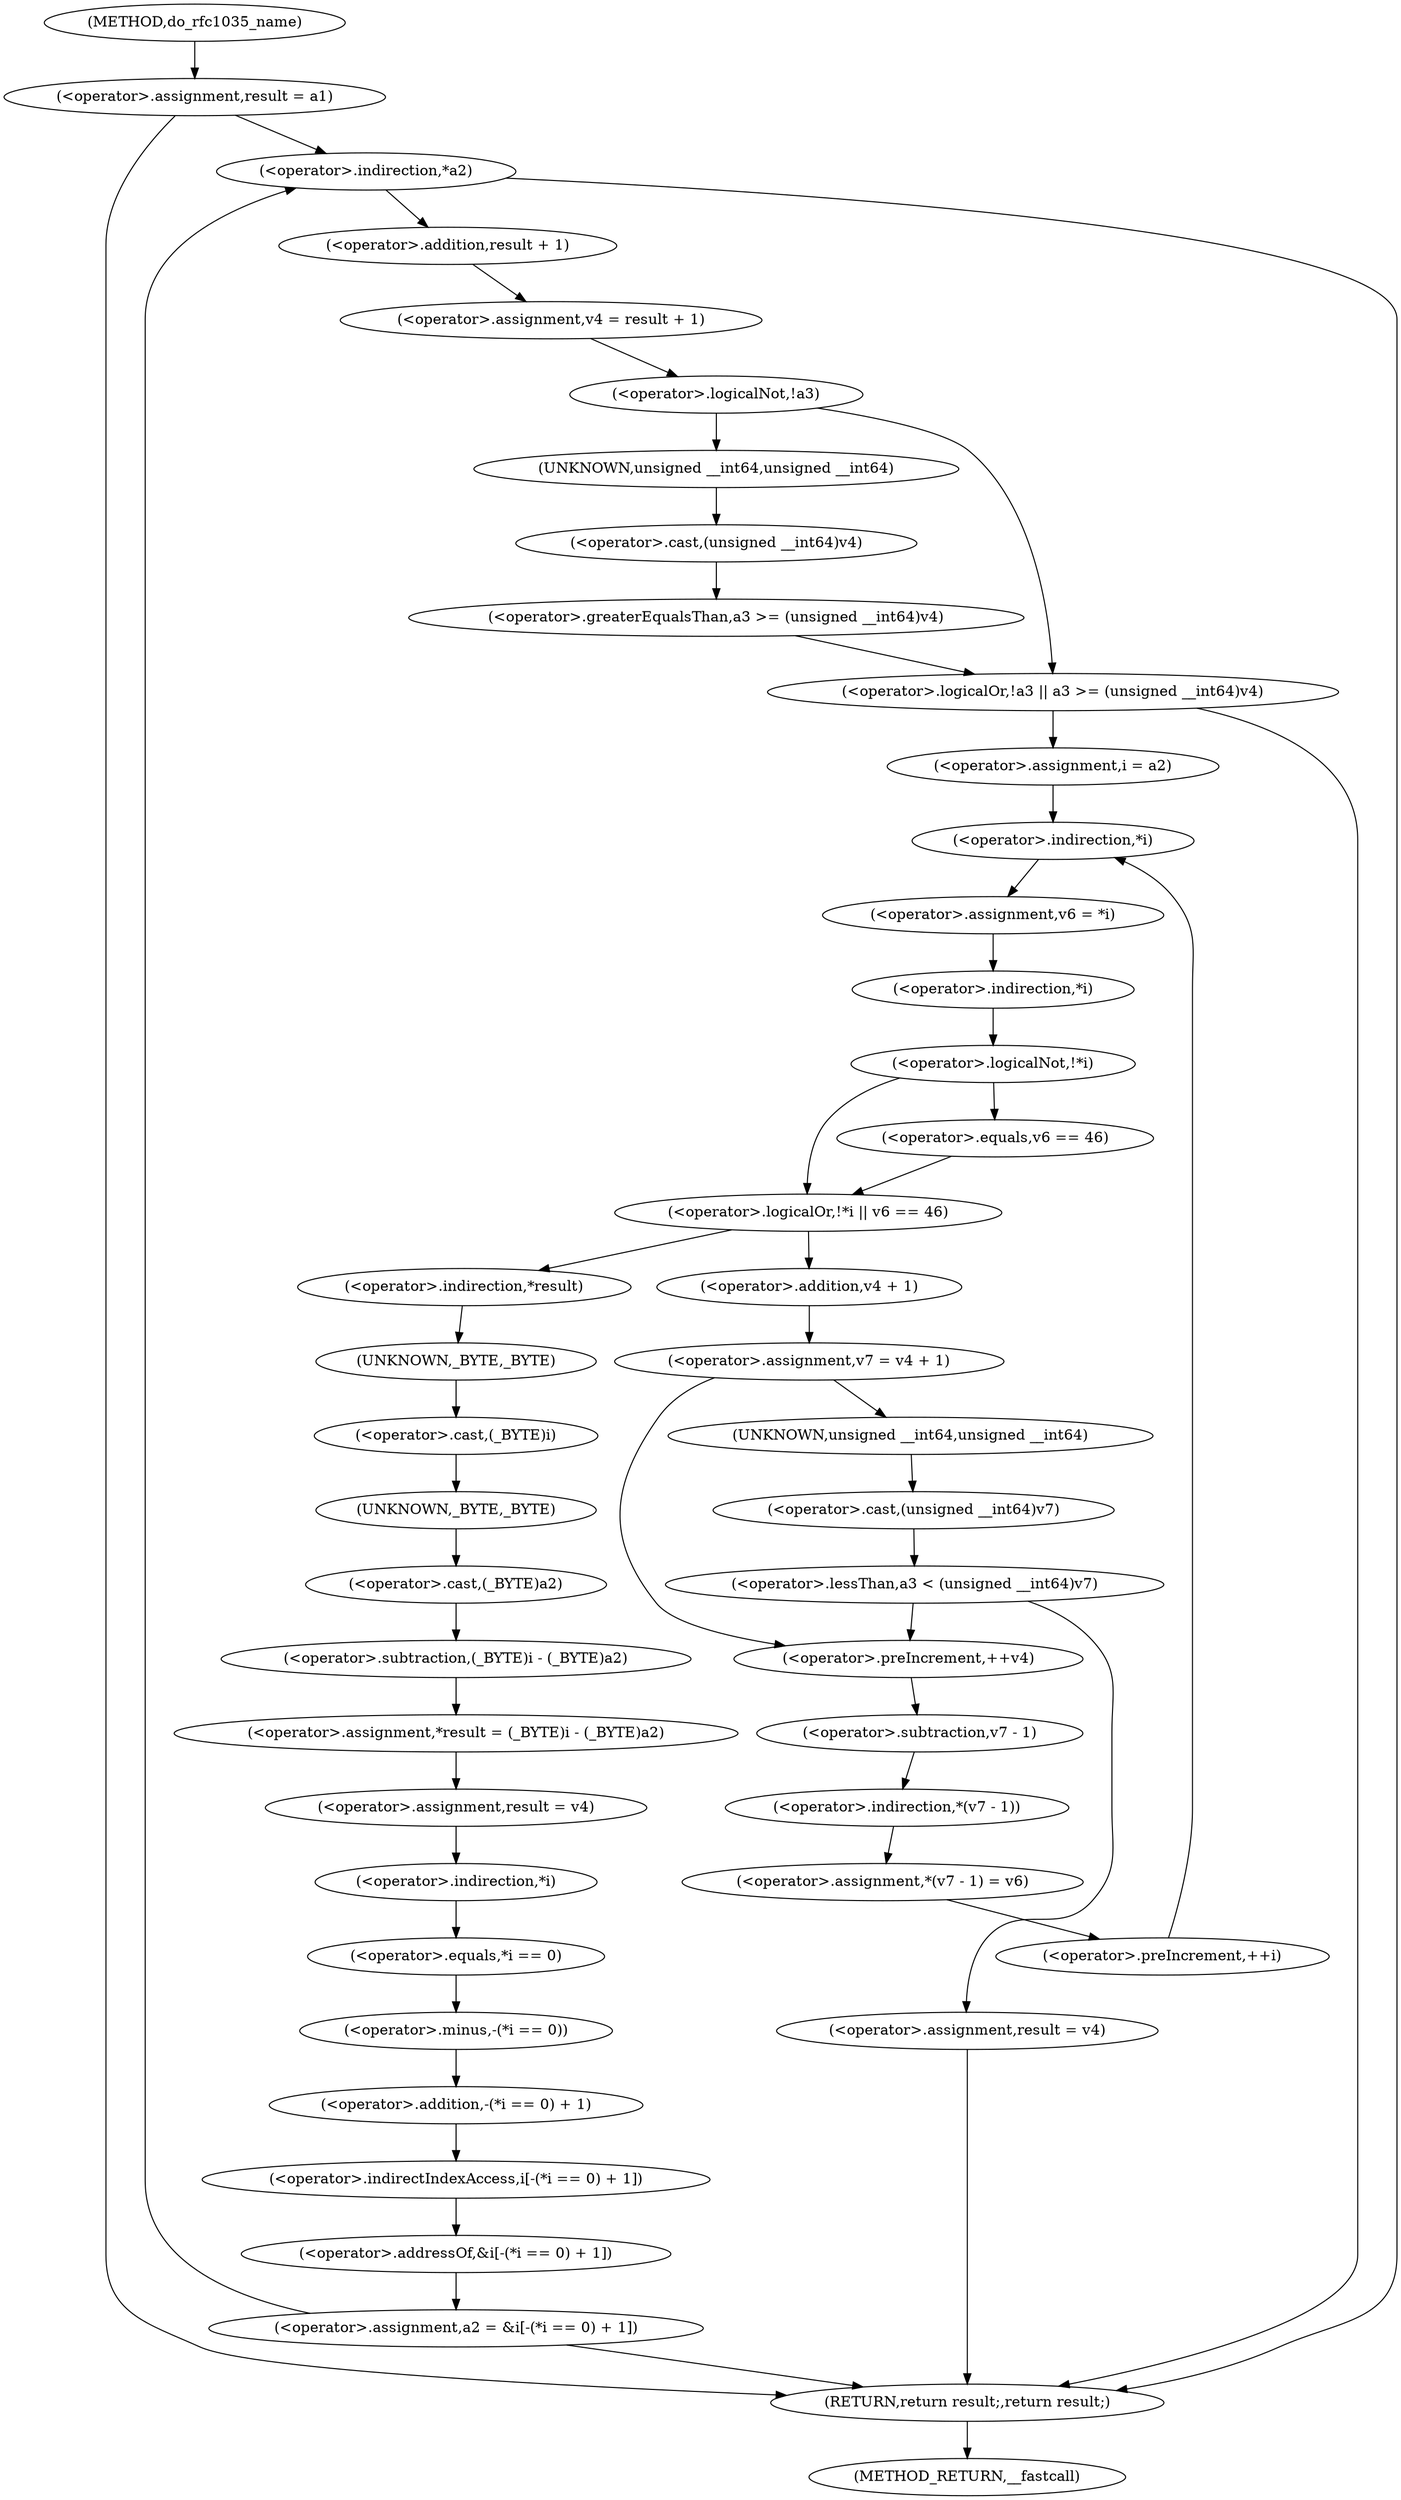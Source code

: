 digraph do_rfc1035_name {  
"1000116" [label = "(<operator>.assignment,result = a1)" ]
"1000124" [label = "(<operator>.indirection,*a2)" ]
"1000127" [label = "(<operator>.assignment,v4 = result + 1)" ]
"1000129" [label = "(<operator>.addition,result + 1)" ]
"1000133" [label = "(<operator>.logicalOr,!a3 || a3 >= (unsigned __int64)v4)" ]
"1000134" [label = "(<operator>.logicalNot,!a3)" ]
"1000136" [label = "(<operator>.greaterEqualsThan,a3 >= (unsigned __int64)v4)" ]
"1000138" [label = "(<operator>.cast,(unsigned __int64)v4)" ]
"1000139" [label = "(UNKNOWN,unsigned __int64,unsigned __int64)" ]
"1000143" [label = "(<operator>.assignment,i = a2)" ]
"1000146" [label = "(<operator>.preIncrement,++i)" ]
"1000149" [label = "(<operator>.assignment,v6 = *i)" ]
"1000151" [label = "(<operator>.indirection,*i)" ]
"1000154" [label = "(<operator>.logicalOr,!*i || v6 == 46)" ]
"1000155" [label = "(<operator>.logicalNot,!*i)" ]
"1000156" [label = "(<operator>.indirection,*i)" ]
"1000158" [label = "(<operator>.equals,v6 == 46)" ]
"1000162" [label = "(<operator>.assignment,*result = (_BYTE)i - (_BYTE)a2)" ]
"1000163" [label = "(<operator>.indirection,*result)" ]
"1000165" [label = "(<operator>.subtraction,(_BYTE)i - (_BYTE)a2)" ]
"1000166" [label = "(<operator>.cast,(_BYTE)i)" ]
"1000167" [label = "(UNKNOWN,_BYTE,_BYTE)" ]
"1000169" [label = "(<operator>.cast,(_BYTE)a2)" ]
"1000170" [label = "(UNKNOWN,_BYTE,_BYTE)" ]
"1000172" [label = "(<operator>.assignment,result = v4)" ]
"1000175" [label = "(<operator>.assignment,a2 = &i[-(*i == 0) + 1])" ]
"1000177" [label = "(<operator>.addressOf,&i[-(*i == 0) + 1])" ]
"1000178" [label = "(<operator>.indirectIndexAccess,i[-(*i == 0) + 1])" ]
"1000180" [label = "(<operator>.addition,-(*i == 0) + 1)" ]
"1000181" [label = "(<operator>.minus,-(*i == 0))" ]
"1000182" [label = "(<operator>.equals,*i == 0)" ]
"1000183" [label = "(<operator>.indirection,*i)" ]
"1000188" [label = "(<operator>.assignment,v7 = v4 + 1)" ]
"1000190" [label = "(<operator>.addition,v4 + 1)" ]
"1000197" [label = "(<operator>.lessThan,a3 < (unsigned __int64)v7)" ]
"1000199" [label = "(<operator>.cast,(unsigned __int64)v7)" ]
"1000200" [label = "(UNKNOWN,unsigned __int64,unsigned __int64)" ]
"1000203" [label = "(<operator>.preIncrement,++v4)" ]
"1000205" [label = "(<operator>.assignment,*(v7 - 1) = v6)" ]
"1000206" [label = "(<operator>.indirection,*(v7 - 1))" ]
"1000207" [label = "(<operator>.subtraction,v7 - 1)" ]
"1000211" [label = "(<operator>.assignment,result = v4)" ]
"1000214" [label = "(RETURN,return result;,return result;)" ]
"1000106" [label = "(METHOD,do_rfc1035_name)" ]
"1000216" [label = "(METHOD_RETURN,__fastcall)" ]
  "1000116" -> "1000124" 
  "1000116" -> "1000214" 
  "1000124" -> "1000129" 
  "1000124" -> "1000214" 
  "1000127" -> "1000134" 
  "1000129" -> "1000127" 
  "1000133" -> "1000143" 
  "1000133" -> "1000214" 
  "1000134" -> "1000133" 
  "1000134" -> "1000139" 
  "1000136" -> "1000133" 
  "1000138" -> "1000136" 
  "1000139" -> "1000138" 
  "1000143" -> "1000151" 
  "1000146" -> "1000151" 
  "1000149" -> "1000156" 
  "1000151" -> "1000149" 
  "1000154" -> "1000163" 
  "1000154" -> "1000190" 
  "1000155" -> "1000154" 
  "1000155" -> "1000158" 
  "1000156" -> "1000155" 
  "1000158" -> "1000154" 
  "1000162" -> "1000172" 
  "1000163" -> "1000167" 
  "1000165" -> "1000162" 
  "1000166" -> "1000170" 
  "1000167" -> "1000166" 
  "1000169" -> "1000165" 
  "1000170" -> "1000169" 
  "1000172" -> "1000183" 
  "1000175" -> "1000124" 
  "1000175" -> "1000214" 
  "1000177" -> "1000175" 
  "1000178" -> "1000177" 
  "1000180" -> "1000178" 
  "1000181" -> "1000180" 
  "1000182" -> "1000181" 
  "1000183" -> "1000182" 
  "1000188" -> "1000200" 
  "1000188" -> "1000203" 
  "1000190" -> "1000188" 
  "1000197" -> "1000211" 
  "1000197" -> "1000203" 
  "1000199" -> "1000197" 
  "1000200" -> "1000199" 
  "1000203" -> "1000207" 
  "1000205" -> "1000146" 
  "1000206" -> "1000205" 
  "1000207" -> "1000206" 
  "1000211" -> "1000214" 
  "1000214" -> "1000216" 
  "1000106" -> "1000116" 
}

